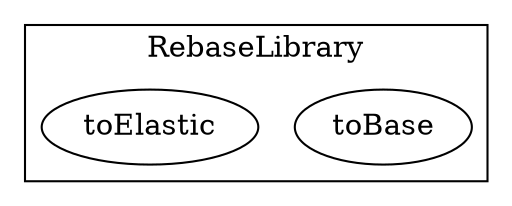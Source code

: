 strict digraph {
subgraph cluster_39999_RebaseLibrary {
label = "RebaseLibrary"
"39999_toBase" [label="toBase"]
"39999_toElastic" [label="toElastic"]
}subgraph cluster_solidity {
label = "[Solidity]"
}
}